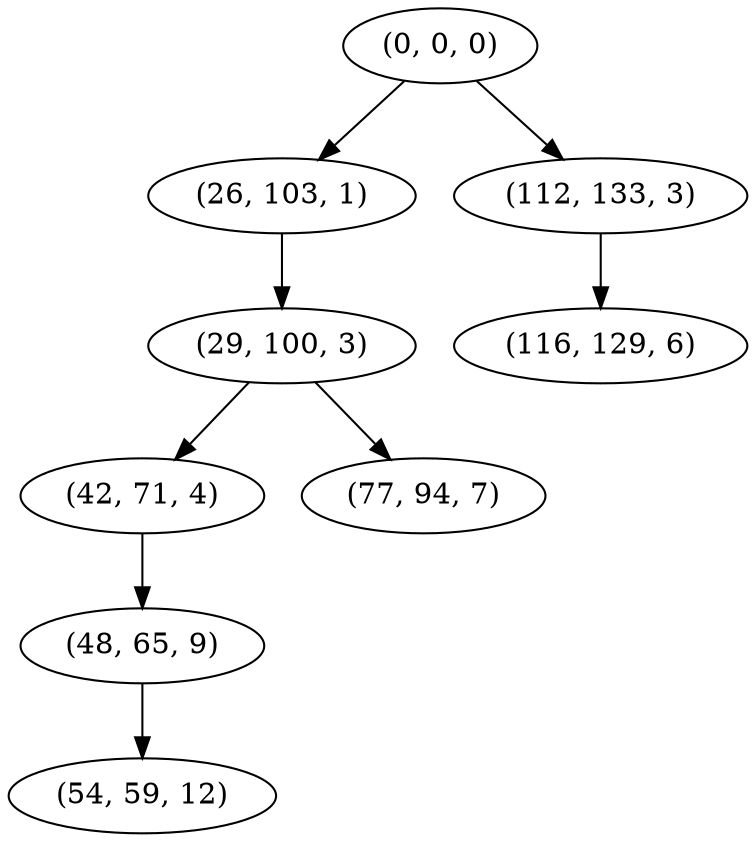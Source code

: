 digraph tree {
    "(0, 0, 0)";
    "(26, 103, 1)";
    "(29, 100, 3)";
    "(42, 71, 4)";
    "(48, 65, 9)";
    "(54, 59, 12)";
    "(77, 94, 7)";
    "(112, 133, 3)";
    "(116, 129, 6)";
    "(0, 0, 0)" -> "(26, 103, 1)";
    "(0, 0, 0)" -> "(112, 133, 3)";
    "(26, 103, 1)" -> "(29, 100, 3)";
    "(29, 100, 3)" -> "(42, 71, 4)";
    "(29, 100, 3)" -> "(77, 94, 7)";
    "(42, 71, 4)" -> "(48, 65, 9)";
    "(48, 65, 9)" -> "(54, 59, 12)";
    "(112, 133, 3)" -> "(116, 129, 6)";
}
